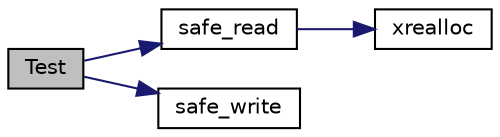 digraph "Test"
{
 // LATEX_PDF_SIZE
  edge [fontname="Helvetica",fontsize="10",labelfontname="Helvetica",labelfontsize="10"];
  node [fontname="Helvetica",fontsize="10",shape=record];
  rankdir="LR";
  Node1 [label="Test",height=0.2,width=0.4,color="black", fillcolor="grey75", style="filled", fontcolor="black",tooltip=" "];
  Node1 -> Node2 [color="midnightblue",fontsize="10",style="solid",fontname="Helvetica"];
  Node2 [label="safe_read",height=0.2,width=0.4,color="black", fillcolor="white", style="filled",URL="$safe__io_8h.html#a70bebf5ac8325b0eb363be83f11a1f9b",tooltip="Read a message from a file descriptor safely."];
  Node2 -> Node3 [color="midnightblue",fontsize="10",style="solid",fontname="Helvetica"];
  Node3 [label="xrealloc",height=0.2,width=0.4,color="black", fillcolor="white", style="filled",URL="$epoll__server_2utils_2xalloc_8c.html#a93a8ec6e8a6eef0f62b7e5b50d0bf9e4",tooltip="Realloc wrapper that exit on failure."];
  Node1 -> Node4 [color="midnightblue",fontsize="10",style="solid",fontname="Helvetica"];
  Node4 [label="safe_write",height=0.2,width=0.4,color="black", fillcolor="white", style="filled",URL="$safe__io_8h.html#af5b0cdbd9fea86b0c53e02b3b5e31518",tooltip="Write a message to a file descriptor safely."];
}
